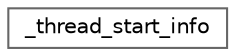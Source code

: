 digraph "类继承关系图"
{
 // LATEX_PDF_SIZE
  bgcolor="transparent";
  edge [fontname=Helvetica,fontsize=10,labelfontname=Helvetica,labelfontsize=10];
  node [fontname=Helvetica,fontsize=10,shape=box,height=0.2,width=0.4];
  rankdir="LR";
  Node0 [id="Node000000",label="_thread_start_info",height=0.2,width=0.4,color="grey40", fillcolor="white", style="filled",URL="$struct__thread__start__info.html",tooltip=" "];
}
